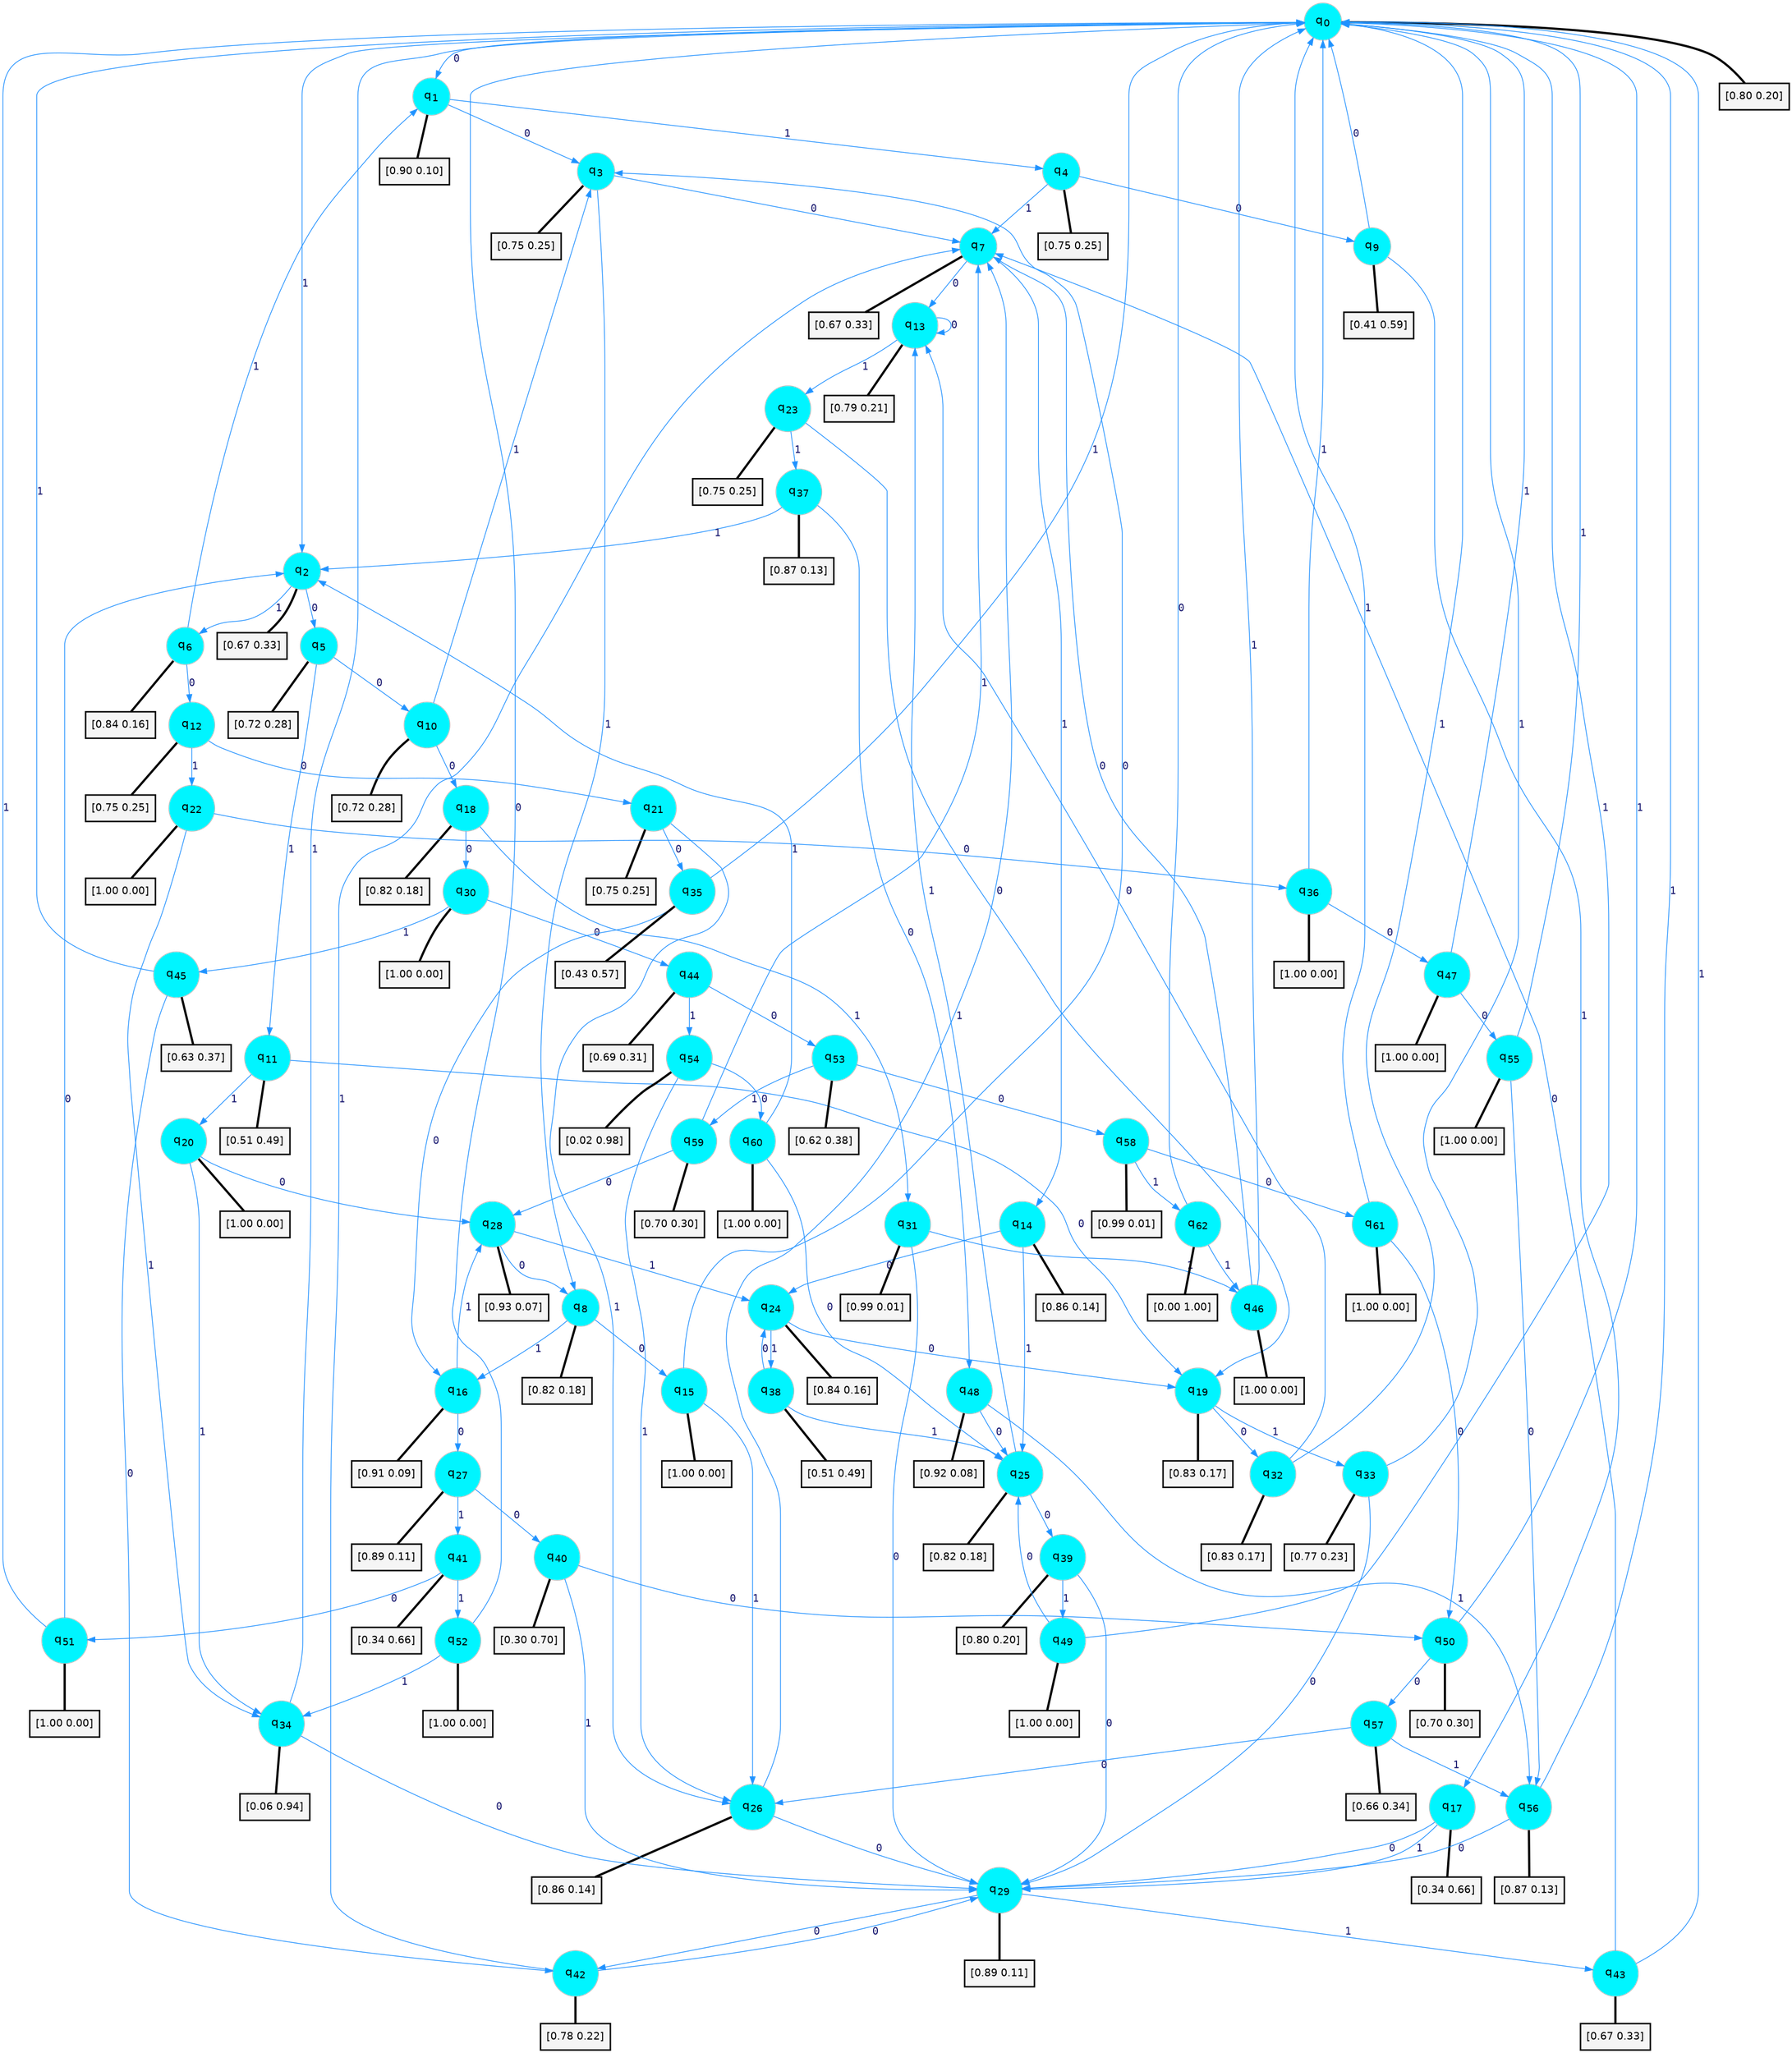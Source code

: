 digraph G {
graph [
bgcolor=transparent, dpi=300, rankdir=TD, size="40,25"];
node [
color=gray, fillcolor=turquoise1, fontcolor=black, fontname=Helvetica, fontsize=16, fontweight=bold, shape=circle, style=filled];
edge [
arrowsize=1, color=dodgerblue1, fontcolor=midnightblue, fontname=courier, fontweight=bold, penwidth=1, style=solid, weight=20];
0[label=<q<SUB>0</SUB>>];
1[label=<q<SUB>1</SUB>>];
2[label=<q<SUB>2</SUB>>];
3[label=<q<SUB>3</SUB>>];
4[label=<q<SUB>4</SUB>>];
5[label=<q<SUB>5</SUB>>];
6[label=<q<SUB>6</SUB>>];
7[label=<q<SUB>7</SUB>>];
8[label=<q<SUB>8</SUB>>];
9[label=<q<SUB>9</SUB>>];
10[label=<q<SUB>10</SUB>>];
11[label=<q<SUB>11</SUB>>];
12[label=<q<SUB>12</SUB>>];
13[label=<q<SUB>13</SUB>>];
14[label=<q<SUB>14</SUB>>];
15[label=<q<SUB>15</SUB>>];
16[label=<q<SUB>16</SUB>>];
17[label=<q<SUB>17</SUB>>];
18[label=<q<SUB>18</SUB>>];
19[label=<q<SUB>19</SUB>>];
20[label=<q<SUB>20</SUB>>];
21[label=<q<SUB>21</SUB>>];
22[label=<q<SUB>22</SUB>>];
23[label=<q<SUB>23</SUB>>];
24[label=<q<SUB>24</SUB>>];
25[label=<q<SUB>25</SUB>>];
26[label=<q<SUB>26</SUB>>];
27[label=<q<SUB>27</SUB>>];
28[label=<q<SUB>28</SUB>>];
29[label=<q<SUB>29</SUB>>];
30[label=<q<SUB>30</SUB>>];
31[label=<q<SUB>31</SUB>>];
32[label=<q<SUB>32</SUB>>];
33[label=<q<SUB>33</SUB>>];
34[label=<q<SUB>34</SUB>>];
35[label=<q<SUB>35</SUB>>];
36[label=<q<SUB>36</SUB>>];
37[label=<q<SUB>37</SUB>>];
38[label=<q<SUB>38</SUB>>];
39[label=<q<SUB>39</SUB>>];
40[label=<q<SUB>40</SUB>>];
41[label=<q<SUB>41</SUB>>];
42[label=<q<SUB>42</SUB>>];
43[label=<q<SUB>43</SUB>>];
44[label=<q<SUB>44</SUB>>];
45[label=<q<SUB>45</SUB>>];
46[label=<q<SUB>46</SUB>>];
47[label=<q<SUB>47</SUB>>];
48[label=<q<SUB>48</SUB>>];
49[label=<q<SUB>49</SUB>>];
50[label=<q<SUB>50</SUB>>];
51[label=<q<SUB>51</SUB>>];
52[label=<q<SUB>52</SUB>>];
53[label=<q<SUB>53</SUB>>];
54[label=<q<SUB>54</SUB>>];
55[label=<q<SUB>55</SUB>>];
56[label=<q<SUB>56</SUB>>];
57[label=<q<SUB>57</SUB>>];
58[label=<q<SUB>58</SUB>>];
59[label=<q<SUB>59</SUB>>];
60[label=<q<SUB>60</SUB>>];
61[label=<q<SUB>61</SUB>>];
62[label=<q<SUB>62</SUB>>];
63[label="[0.80 0.20]", shape=box,fontcolor=black, fontname=Helvetica, fontsize=14, penwidth=2, fillcolor=whitesmoke,color=black];
64[label="[0.90 0.10]", shape=box,fontcolor=black, fontname=Helvetica, fontsize=14, penwidth=2, fillcolor=whitesmoke,color=black];
65[label="[0.67 0.33]", shape=box,fontcolor=black, fontname=Helvetica, fontsize=14, penwidth=2, fillcolor=whitesmoke,color=black];
66[label="[0.75 0.25]", shape=box,fontcolor=black, fontname=Helvetica, fontsize=14, penwidth=2, fillcolor=whitesmoke,color=black];
67[label="[0.75 0.25]", shape=box,fontcolor=black, fontname=Helvetica, fontsize=14, penwidth=2, fillcolor=whitesmoke,color=black];
68[label="[0.72 0.28]", shape=box,fontcolor=black, fontname=Helvetica, fontsize=14, penwidth=2, fillcolor=whitesmoke,color=black];
69[label="[0.84 0.16]", shape=box,fontcolor=black, fontname=Helvetica, fontsize=14, penwidth=2, fillcolor=whitesmoke,color=black];
70[label="[0.67 0.33]", shape=box,fontcolor=black, fontname=Helvetica, fontsize=14, penwidth=2, fillcolor=whitesmoke,color=black];
71[label="[0.82 0.18]", shape=box,fontcolor=black, fontname=Helvetica, fontsize=14, penwidth=2, fillcolor=whitesmoke,color=black];
72[label="[0.41 0.59]", shape=box,fontcolor=black, fontname=Helvetica, fontsize=14, penwidth=2, fillcolor=whitesmoke,color=black];
73[label="[0.72 0.28]", shape=box,fontcolor=black, fontname=Helvetica, fontsize=14, penwidth=2, fillcolor=whitesmoke,color=black];
74[label="[0.51 0.49]", shape=box,fontcolor=black, fontname=Helvetica, fontsize=14, penwidth=2, fillcolor=whitesmoke,color=black];
75[label="[0.75 0.25]", shape=box,fontcolor=black, fontname=Helvetica, fontsize=14, penwidth=2, fillcolor=whitesmoke,color=black];
76[label="[0.79 0.21]", shape=box,fontcolor=black, fontname=Helvetica, fontsize=14, penwidth=2, fillcolor=whitesmoke,color=black];
77[label="[0.86 0.14]", shape=box,fontcolor=black, fontname=Helvetica, fontsize=14, penwidth=2, fillcolor=whitesmoke,color=black];
78[label="[1.00 0.00]", shape=box,fontcolor=black, fontname=Helvetica, fontsize=14, penwidth=2, fillcolor=whitesmoke,color=black];
79[label="[0.91 0.09]", shape=box,fontcolor=black, fontname=Helvetica, fontsize=14, penwidth=2, fillcolor=whitesmoke,color=black];
80[label="[0.34 0.66]", shape=box,fontcolor=black, fontname=Helvetica, fontsize=14, penwidth=2, fillcolor=whitesmoke,color=black];
81[label="[0.82 0.18]", shape=box,fontcolor=black, fontname=Helvetica, fontsize=14, penwidth=2, fillcolor=whitesmoke,color=black];
82[label="[0.83 0.17]", shape=box,fontcolor=black, fontname=Helvetica, fontsize=14, penwidth=2, fillcolor=whitesmoke,color=black];
83[label="[1.00 0.00]", shape=box,fontcolor=black, fontname=Helvetica, fontsize=14, penwidth=2, fillcolor=whitesmoke,color=black];
84[label="[0.75 0.25]", shape=box,fontcolor=black, fontname=Helvetica, fontsize=14, penwidth=2, fillcolor=whitesmoke,color=black];
85[label="[1.00 0.00]", shape=box,fontcolor=black, fontname=Helvetica, fontsize=14, penwidth=2, fillcolor=whitesmoke,color=black];
86[label="[0.75 0.25]", shape=box,fontcolor=black, fontname=Helvetica, fontsize=14, penwidth=2, fillcolor=whitesmoke,color=black];
87[label="[0.84 0.16]", shape=box,fontcolor=black, fontname=Helvetica, fontsize=14, penwidth=2, fillcolor=whitesmoke,color=black];
88[label="[0.82 0.18]", shape=box,fontcolor=black, fontname=Helvetica, fontsize=14, penwidth=2, fillcolor=whitesmoke,color=black];
89[label="[0.86 0.14]", shape=box,fontcolor=black, fontname=Helvetica, fontsize=14, penwidth=2, fillcolor=whitesmoke,color=black];
90[label="[0.89 0.11]", shape=box,fontcolor=black, fontname=Helvetica, fontsize=14, penwidth=2, fillcolor=whitesmoke,color=black];
91[label="[0.93 0.07]", shape=box,fontcolor=black, fontname=Helvetica, fontsize=14, penwidth=2, fillcolor=whitesmoke,color=black];
92[label="[0.89 0.11]", shape=box,fontcolor=black, fontname=Helvetica, fontsize=14, penwidth=2, fillcolor=whitesmoke,color=black];
93[label="[1.00 0.00]", shape=box,fontcolor=black, fontname=Helvetica, fontsize=14, penwidth=2, fillcolor=whitesmoke,color=black];
94[label="[0.99 0.01]", shape=box,fontcolor=black, fontname=Helvetica, fontsize=14, penwidth=2, fillcolor=whitesmoke,color=black];
95[label="[0.83 0.17]", shape=box,fontcolor=black, fontname=Helvetica, fontsize=14, penwidth=2, fillcolor=whitesmoke,color=black];
96[label="[0.77 0.23]", shape=box,fontcolor=black, fontname=Helvetica, fontsize=14, penwidth=2, fillcolor=whitesmoke,color=black];
97[label="[0.06 0.94]", shape=box,fontcolor=black, fontname=Helvetica, fontsize=14, penwidth=2, fillcolor=whitesmoke,color=black];
98[label="[0.43 0.57]", shape=box,fontcolor=black, fontname=Helvetica, fontsize=14, penwidth=2, fillcolor=whitesmoke,color=black];
99[label="[1.00 0.00]", shape=box,fontcolor=black, fontname=Helvetica, fontsize=14, penwidth=2, fillcolor=whitesmoke,color=black];
100[label="[0.87 0.13]", shape=box,fontcolor=black, fontname=Helvetica, fontsize=14, penwidth=2, fillcolor=whitesmoke,color=black];
101[label="[0.51 0.49]", shape=box,fontcolor=black, fontname=Helvetica, fontsize=14, penwidth=2, fillcolor=whitesmoke,color=black];
102[label="[0.80 0.20]", shape=box,fontcolor=black, fontname=Helvetica, fontsize=14, penwidth=2, fillcolor=whitesmoke,color=black];
103[label="[0.30 0.70]", shape=box,fontcolor=black, fontname=Helvetica, fontsize=14, penwidth=2, fillcolor=whitesmoke,color=black];
104[label="[0.34 0.66]", shape=box,fontcolor=black, fontname=Helvetica, fontsize=14, penwidth=2, fillcolor=whitesmoke,color=black];
105[label="[0.78 0.22]", shape=box,fontcolor=black, fontname=Helvetica, fontsize=14, penwidth=2, fillcolor=whitesmoke,color=black];
106[label="[0.67 0.33]", shape=box,fontcolor=black, fontname=Helvetica, fontsize=14, penwidth=2, fillcolor=whitesmoke,color=black];
107[label="[0.69 0.31]", shape=box,fontcolor=black, fontname=Helvetica, fontsize=14, penwidth=2, fillcolor=whitesmoke,color=black];
108[label="[0.63 0.37]", shape=box,fontcolor=black, fontname=Helvetica, fontsize=14, penwidth=2, fillcolor=whitesmoke,color=black];
109[label="[1.00 0.00]", shape=box,fontcolor=black, fontname=Helvetica, fontsize=14, penwidth=2, fillcolor=whitesmoke,color=black];
110[label="[1.00 0.00]", shape=box,fontcolor=black, fontname=Helvetica, fontsize=14, penwidth=2, fillcolor=whitesmoke,color=black];
111[label="[0.92 0.08]", shape=box,fontcolor=black, fontname=Helvetica, fontsize=14, penwidth=2, fillcolor=whitesmoke,color=black];
112[label="[1.00 0.00]", shape=box,fontcolor=black, fontname=Helvetica, fontsize=14, penwidth=2, fillcolor=whitesmoke,color=black];
113[label="[0.70 0.30]", shape=box,fontcolor=black, fontname=Helvetica, fontsize=14, penwidth=2, fillcolor=whitesmoke,color=black];
114[label="[1.00 0.00]", shape=box,fontcolor=black, fontname=Helvetica, fontsize=14, penwidth=2, fillcolor=whitesmoke,color=black];
115[label="[1.00 0.00]", shape=box,fontcolor=black, fontname=Helvetica, fontsize=14, penwidth=2, fillcolor=whitesmoke,color=black];
116[label="[0.62 0.38]", shape=box,fontcolor=black, fontname=Helvetica, fontsize=14, penwidth=2, fillcolor=whitesmoke,color=black];
117[label="[0.02 0.98]", shape=box,fontcolor=black, fontname=Helvetica, fontsize=14, penwidth=2, fillcolor=whitesmoke,color=black];
118[label="[1.00 0.00]", shape=box,fontcolor=black, fontname=Helvetica, fontsize=14, penwidth=2, fillcolor=whitesmoke,color=black];
119[label="[0.87 0.13]", shape=box,fontcolor=black, fontname=Helvetica, fontsize=14, penwidth=2, fillcolor=whitesmoke,color=black];
120[label="[0.66 0.34]", shape=box,fontcolor=black, fontname=Helvetica, fontsize=14, penwidth=2, fillcolor=whitesmoke,color=black];
121[label="[0.99 0.01]", shape=box,fontcolor=black, fontname=Helvetica, fontsize=14, penwidth=2, fillcolor=whitesmoke,color=black];
122[label="[0.70 0.30]", shape=box,fontcolor=black, fontname=Helvetica, fontsize=14, penwidth=2, fillcolor=whitesmoke,color=black];
123[label="[1.00 0.00]", shape=box,fontcolor=black, fontname=Helvetica, fontsize=14, penwidth=2, fillcolor=whitesmoke,color=black];
124[label="[1.00 0.00]", shape=box,fontcolor=black, fontname=Helvetica, fontsize=14, penwidth=2, fillcolor=whitesmoke,color=black];
125[label="[0.00 1.00]", shape=box,fontcolor=black, fontname=Helvetica, fontsize=14, penwidth=2, fillcolor=whitesmoke,color=black];
0->1 [label=0];
0->2 [label=1];
0->63 [arrowhead=none, penwidth=3,color=black];
1->3 [label=0];
1->4 [label=1];
1->64 [arrowhead=none, penwidth=3,color=black];
2->5 [label=0];
2->6 [label=1];
2->65 [arrowhead=none, penwidth=3,color=black];
3->7 [label=0];
3->8 [label=1];
3->66 [arrowhead=none, penwidth=3,color=black];
4->9 [label=0];
4->7 [label=1];
4->67 [arrowhead=none, penwidth=3,color=black];
5->10 [label=0];
5->11 [label=1];
5->68 [arrowhead=none, penwidth=3,color=black];
6->12 [label=0];
6->1 [label=1];
6->69 [arrowhead=none, penwidth=3,color=black];
7->13 [label=0];
7->14 [label=1];
7->70 [arrowhead=none, penwidth=3,color=black];
8->15 [label=0];
8->16 [label=1];
8->71 [arrowhead=none, penwidth=3,color=black];
9->0 [label=0];
9->17 [label=1];
9->72 [arrowhead=none, penwidth=3,color=black];
10->18 [label=0];
10->3 [label=1];
10->73 [arrowhead=none, penwidth=3,color=black];
11->19 [label=0];
11->20 [label=1];
11->74 [arrowhead=none, penwidth=3,color=black];
12->21 [label=0];
12->22 [label=1];
12->75 [arrowhead=none, penwidth=3,color=black];
13->13 [label=0];
13->23 [label=1];
13->76 [arrowhead=none, penwidth=3,color=black];
14->24 [label=0];
14->25 [label=1];
14->77 [arrowhead=none, penwidth=3,color=black];
15->3 [label=0];
15->26 [label=1];
15->78 [arrowhead=none, penwidth=3,color=black];
16->27 [label=0];
16->28 [label=1];
16->79 [arrowhead=none, penwidth=3,color=black];
17->29 [label=0];
17->29 [label=1];
17->80 [arrowhead=none, penwidth=3,color=black];
18->30 [label=0];
18->31 [label=1];
18->81 [arrowhead=none, penwidth=3,color=black];
19->32 [label=0];
19->33 [label=1];
19->82 [arrowhead=none, penwidth=3,color=black];
20->28 [label=0];
20->34 [label=1];
20->83 [arrowhead=none, penwidth=3,color=black];
21->35 [label=0];
21->26 [label=1];
21->84 [arrowhead=none, penwidth=3,color=black];
22->36 [label=0];
22->34 [label=1];
22->85 [arrowhead=none, penwidth=3,color=black];
23->19 [label=0];
23->37 [label=1];
23->86 [arrowhead=none, penwidth=3,color=black];
24->19 [label=0];
24->38 [label=1];
24->87 [arrowhead=none, penwidth=3,color=black];
25->39 [label=0];
25->13 [label=1];
25->88 [arrowhead=none, penwidth=3,color=black];
26->29 [label=0];
26->7 [label=1];
26->89 [arrowhead=none, penwidth=3,color=black];
27->40 [label=0];
27->41 [label=1];
27->90 [arrowhead=none, penwidth=3,color=black];
28->8 [label=0];
28->24 [label=1];
28->91 [arrowhead=none, penwidth=3,color=black];
29->42 [label=0];
29->43 [label=1];
29->92 [arrowhead=none, penwidth=3,color=black];
30->44 [label=0];
30->45 [label=1];
30->93 [arrowhead=none, penwidth=3,color=black];
31->29 [label=0];
31->46 [label=1];
31->94 [arrowhead=none, penwidth=3,color=black];
32->13 [label=0];
32->0 [label=1];
32->95 [arrowhead=none, penwidth=3,color=black];
33->29 [label=0];
33->0 [label=1];
33->96 [arrowhead=none, penwidth=3,color=black];
34->29 [label=0];
34->0 [label=1];
34->97 [arrowhead=none, penwidth=3,color=black];
35->16 [label=0];
35->0 [label=1];
35->98 [arrowhead=none, penwidth=3,color=black];
36->47 [label=0];
36->0 [label=1];
36->99 [arrowhead=none, penwidth=3,color=black];
37->48 [label=0];
37->2 [label=1];
37->100 [arrowhead=none, penwidth=3,color=black];
38->24 [label=0];
38->25 [label=1];
38->101 [arrowhead=none, penwidth=3,color=black];
39->29 [label=0];
39->49 [label=1];
39->102 [arrowhead=none, penwidth=3,color=black];
40->50 [label=0];
40->29 [label=1];
40->103 [arrowhead=none, penwidth=3,color=black];
41->51 [label=0];
41->52 [label=1];
41->104 [arrowhead=none, penwidth=3,color=black];
42->29 [label=0];
42->7 [label=1];
42->105 [arrowhead=none, penwidth=3,color=black];
43->7 [label=0];
43->0 [label=1];
43->106 [arrowhead=none, penwidth=3,color=black];
44->53 [label=0];
44->54 [label=1];
44->107 [arrowhead=none, penwidth=3,color=black];
45->42 [label=0];
45->0 [label=1];
45->108 [arrowhead=none, penwidth=3,color=black];
46->7 [label=0];
46->0 [label=1];
46->109 [arrowhead=none, penwidth=3,color=black];
47->55 [label=0];
47->0 [label=1];
47->110 [arrowhead=none, penwidth=3,color=black];
48->25 [label=0];
48->56 [label=1];
48->111 [arrowhead=none, penwidth=3,color=black];
49->25 [label=0];
49->0 [label=1];
49->112 [arrowhead=none, penwidth=3,color=black];
50->57 [label=0];
50->0 [label=1];
50->113 [arrowhead=none, penwidth=3,color=black];
51->2 [label=0];
51->0 [label=1];
51->114 [arrowhead=none, penwidth=3,color=black];
52->0 [label=0];
52->34 [label=1];
52->115 [arrowhead=none, penwidth=3,color=black];
53->58 [label=0];
53->59 [label=1];
53->116 [arrowhead=none, penwidth=3,color=black];
54->60 [label=0];
54->26 [label=1];
54->117 [arrowhead=none, penwidth=3,color=black];
55->56 [label=0];
55->0 [label=1];
55->118 [arrowhead=none, penwidth=3,color=black];
56->29 [label=0];
56->0 [label=1];
56->119 [arrowhead=none, penwidth=3,color=black];
57->26 [label=0];
57->56 [label=1];
57->120 [arrowhead=none, penwidth=3,color=black];
58->61 [label=0];
58->62 [label=1];
58->121 [arrowhead=none, penwidth=3,color=black];
59->28 [label=0];
59->7 [label=1];
59->122 [arrowhead=none, penwidth=3,color=black];
60->25 [label=0];
60->2 [label=1];
60->123 [arrowhead=none, penwidth=3,color=black];
61->50 [label=0];
61->0 [label=1];
61->124 [arrowhead=none, penwidth=3,color=black];
62->0 [label=0];
62->46 [label=1];
62->125 [arrowhead=none, penwidth=3,color=black];
}
